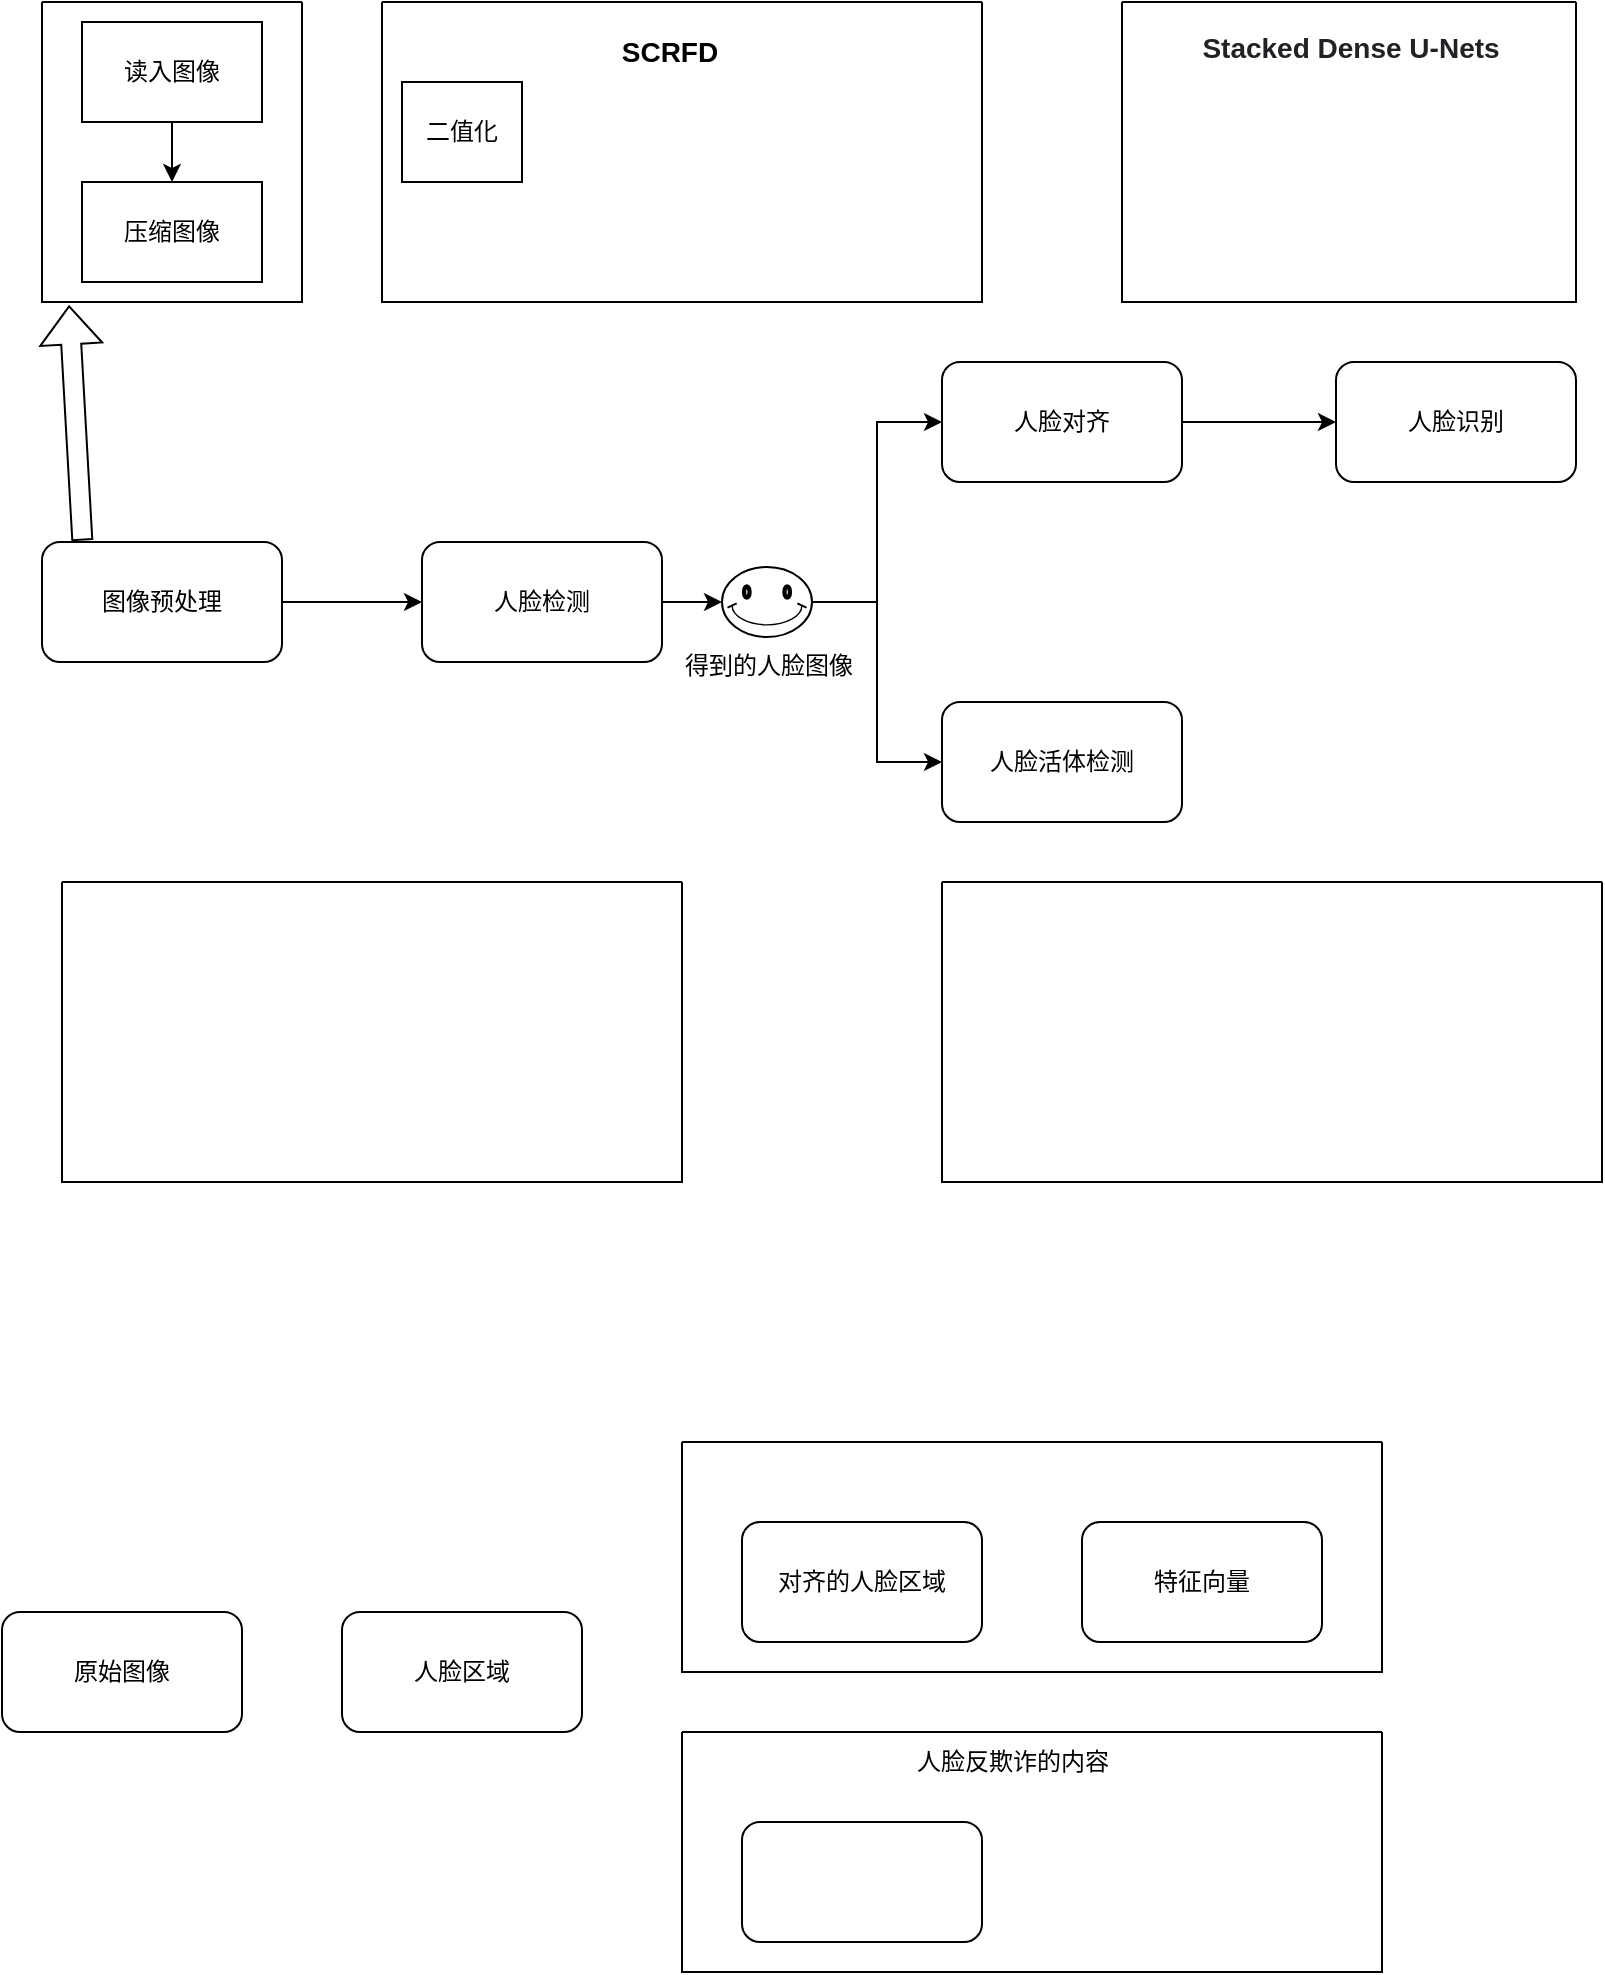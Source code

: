 <mxfile version="20.8.20" type="github">
  <diagram name="Page-1" id="Oo7u0xG0_2dbUXuWmA7k">
    <mxGraphModel dx="936" dy="560" grid="1" gridSize="10" guides="1" tooltips="1" connect="1" arrows="1" fold="1" page="1" pageScale="1" pageWidth="827" pageHeight="1169" math="0" shadow="0">
      <root>
        <mxCell id="0" />
        <mxCell id="1" parent="0" />
        <mxCell id="iiZBQHs3JOUuA9xSX9nN-15" style="edgeStyle=orthogonalEdgeStyle;rounded=0;orthogonalLoop=1;jettySize=auto;html=1;exitX=1;exitY=0.5;exitDx=0;exitDy=0;entryX=0;entryY=0.5;entryDx=0;entryDy=0;" edge="1" parent="1" source="iiZBQHs3JOUuA9xSX9nN-1" target="iiZBQHs3JOUuA9xSX9nN-2">
          <mxGeometry relative="1" as="geometry" />
        </mxCell>
        <mxCell id="iiZBQHs3JOUuA9xSX9nN-1" value="图像预处理" style="rounded=1;whiteSpace=wrap;html=1;" vertex="1" parent="1">
          <mxGeometry x="100" y="320" width="120" height="60" as="geometry" />
        </mxCell>
        <mxCell id="iiZBQHs3JOUuA9xSX9nN-22" style="edgeStyle=orthogonalEdgeStyle;rounded=0;orthogonalLoop=1;jettySize=auto;html=1;exitX=1;exitY=0.5;exitDx=0;exitDy=0;" edge="1" parent="1" source="iiZBQHs3JOUuA9xSX9nN-2" target="iiZBQHs3JOUuA9xSX9nN-19">
          <mxGeometry relative="1" as="geometry" />
        </mxCell>
        <mxCell id="iiZBQHs3JOUuA9xSX9nN-2" value="人脸检测" style="rounded=1;whiteSpace=wrap;html=1;" vertex="1" parent="1">
          <mxGeometry x="290" y="320" width="120" height="60" as="geometry" />
        </mxCell>
        <mxCell id="iiZBQHs3JOUuA9xSX9nN-18" style="edgeStyle=orthogonalEdgeStyle;rounded=0;orthogonalLoop=1;jettySize=auto;html=1;exitX=1;exitY=0.5;exitDx=0;exitDy=0;" edge="1" parent="1" source="iiZBQHs3JOUuA9xSX9nN-3" target="iiZBQHs3JOUuA9xSX9nN-5">
          <mxGeometry relative="1" as="geometry" />
        </mxCell>
        <mxCell id="iiZBQHs3JOUuA9xSX9nN-3" value="人脸对齐" style="rounded=1;whiteSpace=wrap;html=1;" vertex="1" parent="1">
          <mxGeometry x="550" y="230" width="120" height="60" as="geometry" />
        </mxCell>
        <mxCell id="iiZBQHs3JOUuA9xSX9nN-4" value="人脸活体检测" style="rounded=1;whiteSpace=wrap;html=1;" vertex="1" parent="1">
          <mxGeometry x="550" y="400" width="120" height="60" as="geometry" />
        </mxCell>
        <mxCell id="iiZBQHs3JOUuA9xSX9nN-5" value="人脸识别" style="rounded=1;whiteSpace=wrap;html=1;" vertex="1" parent="1">
          <mxGeometry x="747" y="230" width="120" height="60" as="geometry" />
        </mxCell>
        <mxCell id="iiZBQHs3JOUuA9xSX9nN-6" value="原始图像" style="rounded=1;whiteSpace=wrap;html=1;" vertex="1" parent="1">
          <mxGeometry x="80" y="855" width="120" height="60" as="geometry" />
        </mxCell>
        <mxCell id="iiZBQHs3JOUuA9xSX9nN-7" value="人脸区域" style="rounded=1;whiteSpace=wrap;html=1;" vertex="1" parent="1">
          <mxGeometry x="250" y="855" width="120" height="60" as="geometry" />
        </mxCell>
        <mxCell id="iiZBQHs3JOUuA9xSX9nN-12" value="" style="swimlane;startSize=0;" vertex="1" parent="1">
          <mxGeometry x="420" y="770" width="350" height="115" as="geometry" />
        </mxCell>
        <mxCell id="iiZBQHs3JOUuA9xSX9nN-9" value="特征向量" style="rounded=1;whiteSpace=wrap;html=1;" vertex="1" parent="iiZBQHs3JOUuA9xSX9nN-12">
          <mxGeometry x="200" y="40" width="120" height="60" as="geometry" />
        </mxCell>
        <mxCell id="iiZBQHs3JOUuA9xSX9nN-8" value="对齐的人脸区域" style="rounded=1;whiteSpace=wrap;html=1;" vertex="1" parent="iiZBQHs3JOUuA9xSX9nN-12">
          <mxGeometry x="30" y="40" width="120" height="60" as="geometry" />
        </mxCell>
        <mxCell id="iiZBQHs3JOUuA9xSX9nN-13" value="" style="swimlane;startSize=0;" vertex="1" parent="1">
          <mxGeometry x="420" y="915" width="350" height="120" as="geometry" />
        </mxCell>
        <mxCell id="iiZBQHs3JOUuA9xSX9nN-10" value="" style="rounded=1;whiteSpace=wrap;html=1;" vertex="1" parent="iiZBQHs3JOUuA9xSX9nN-13">
          <mxGeometry x="30" y="45" width="120" height="60" as="geometry" />
        </mxCell>
        <mxCell id="iiZBQHs3JOUuA9xSX9nN-14" value="人脸反欺诈的内容" style="text;html=1;align=center;verticalAlign=middle;resizable=0;points=[];autosize=1;strokeColor=none;fillColor=none;" vertex="1" parent="iiZBQHs3JOUuA9xSX9nN-13">
          <mxGeometry x="105" width="120" height="30" as="geometry" />
        </mxCell>
        <mxCell id="iiZBQHs3JOUuA9xSX9nN-23" style="edgeStyle=orthogonalEdgeStyle;rounded=0;orthogonalLoop=1;jettySize=auto;html=1;exitX=1;exitY=0.5;exitDx=0;exitDy=0;exitPerimeter=0;entryX=0;entryY=0.5;entryDx=0;entryDy=0;" edge="1" parent="1" source="iiZBQHs3JOUuA9xSX9nN-19" target="iiZBQHs3JOUuA9xSX9nN-4">
          <mxGeometry relative="1" as="geometry" />
        </mxCell>
        <mxCell id="iiZBQHs3JOUuA9xSX9nN-24" style="edgeStyle=orthogonalEdgeStyle;rounded=0;orthogonalLoop=1;jettySize=auto;html=1;exitX=1;exitY=0.5;exitDx=0;exitDy=0;exitPerimeter=0;entryX=0;entryY=0.5;entryDx=0;entryDy=0;" edge="1" parent="1" source="iiZBQHs3JOUuA9xSX9nN-19" target="iiZBQHs3JOUuA9xSX9nN-3">
          <mxGeometry relative="1" as="geometry" />
        </mxCell>
        <mxCell id="iiZBQHs3JOUuA9xSX9nN-19" value="得到的人脸图像" style="verticalLabelPosition=bottom;verticalAlign=top;html=1;shape=mxgraph.basic.smiley" vertex="1" parent="1">
          <mxGeometry x="440" y="332.5" width="45" height="35" as="geometry" />
        </mxCell>
        <mxCell id="iiZBQHs3JOUuA9xSX9nN-25" value="" style="swimlane;startSize=0;&#xa;dotted" vertex="1" parent="1">
          <mxGeometry x="100" y="50" width="130" height="150" as="geometry" />
        </mxCell>
        <mxCell id="iiZBQHs3JOUuA9xSX9nN-34" value="" style="edgeStyle=orthogonalEdgeStyle;rounded=0;orthogonalLoop=1;jettySize=auto;html=1;" edge="1" parent="iiZBQHs3JOUuA9xSX9nN-25" source="iiZBQHs3JOUuA9xSX9nN-31" target="iiZBQHs3JOUuA9xSX9nN-32">
          <mxGeometry relative="1" as="geometry" />
        </mxCell>
        <mxCell id="iiZBQHs3JOUuA9xSX9nN-31" value="读入图像" style="rounded=0;whiteSpace=wrap;html=1;" vertex="1" parent="iiZBQHs3JOUuA9xSX9nN-25">
          <mxGeometry x="20" y="10" width="90" height="50" as="geometry" />
        </mxCell>
        <mxCell id="iiZBQHs3JOUuA9xSX9nN-32" value="压缩图像" style="rounded=0;whiteSpace=wrap;html=1;" vertex="1" parent="iiZBQHs3JOUuA9xSX9nN-25">
          <mxGeometry x="20" y="90" width="90" height="50" as="geometry" />
        </mxCell>
        <mxCell id="iiZBQHs3JOUuA9xSX9nN-26" value="" style="swimlane;startSize=0;" vertex="1" parent="1">
          <mxGeometry x="110" y="490" width="310" height="150" as="geometry" />
        </mxCell>
        <mxCell id="iiZBQHs3JOUuA9xSX9nN-27" value="" style="swimlane;startSize=0;" vertex="1" parent="1">
          <mxGeometry x="270" y="50" width="300" height="150" as="geometry" />
        </mxCell>
        <mxCell id="iiZBQHs3JOUuA9xSX9nN-35" value="二值化" style="rounded=0;whiteSpace=wrap;html=1;" vertex="1" parent="iiZBQHs3JOUuA9xSX9nN-27">
          <mxGeometry x="10" y="40" width="60" height="50" as="geometry" />
        </mxCell>
        <mxCell id="iiZBQHs3JOUuA9xSX9nN-38" value="&lt;b&gt;SCRFD&lt;/b&gt;" style="text;html=1;strokeColor=none;fillColor=none;align=center;verticalAlign=middle;whiteSpace=wrap;rounded=0;fontSize=14;" vertex="1" parent="iiZBQHs3JOUuA9xSX9nN-27">
          <mxGeometry x="114" y="10" width="60" height="30" as="geometry" />
        </mxCell>
        <mxCell id="iiZBQHs3JOUuA9xSX9nN-39" style="edgeStyle=orthogonalEdgeStyle;rounded=0;orthogonalLoop=1;jettySize=auto;html=1;exitX=0.5;exitY=1;exitDx=0;exitDy=0;fontSize=14;" edge="1" parent="iiZBQHs3JOUuA9xSX9nN-27" source="iiZBQHs3JOUuA9xSX9nN-35" target="iiZBQHs3JOUuA9xSX9nN-35">
          <mxGeometry relative="1" as="geometry" />
        </mxCell>
        <mxCell id="iiZBQHs3JOUuA9xSX9nN-28" value="" style="swimlane;startSize=0;" vertex="1" parent="1">
          <mxGeometry x="640" y="50" width="227" height="150" as="geometry" />
        </mxCell>
        <mxCell id="iiZBQHs3JOUuA9xSX9nN-36" value="&lt;h1 style=&quot;box-sizing: border-box; outline: 0px; margin: 0px; padding: 0px; font-family: &amp;quot;PingFang SC&amp;quot;, &amp;quot;Microsoft YaHei&amp;quot;, SimHei, Arial, SimSun; overflow-wrap: break-word; color: rgb(34, 34, 38); word-break: break-all; font-variant-ligatures: common-ligatures; text-align: start; background-color: rgb(255, 255, 255);&quot; id=&quot;articleContentId&quot; class=&quot;title-article&quot;&gt;&lt;font style=&quot;font-size: 14px;&quot;&gt;Stacked Dense U-Nets&lt;/font&gt;&lt;/h1&gt;" style="text;html=1;align=center;verticalAlign=middle;resizable=0;points=[];autosize=1;strokeColor=none;fillColor=none;" vertex="1" parent="iiZBQHs3JOUuA9xSX9nN-28">
          <mxGeometry x="23.5" width="180" height="40" as="geometry" />
        </mxCell>
        <mxCell id="iiZBQHs3JOUuA9xSX9nN-29" value="" style="swimlane;startSize=0;" vertex="1" parent="1">
          <mxGeometry x="550" y="490" width="330" height="150" as="geometry" />
        </mxCell>
        <mxCell id="iiZBQHs3JOUuA9xSX9nN-30" value="" style="shape=flexArrow;endArrow=classic;html=1;rounded=0;exitX=0.168;exitY=-0.012;exitDx=0;exitDy=0;exitPerimeter=0;entryX=0.104;entryY=1.011;entryDx=0;entryDy=0;entryPerimeter=0;" edge="1" parent="1" source="iiZBQHs3JOUuA9xSX9nN-1" target="iiZBQHs3JOUuA9xSX9nN-25">
          <mxGeometry width="50" height="50" relative="1" as="geometry">
            <mxPoint x="150" y="280" as="sourcePoint" />
            <mxPoint x="120" y="210" as="targetPoint" />
          </mxGeometry>
        </mxCell>
      </root>
    </mxGraphModel>
  </diagram>
</mxfile>
